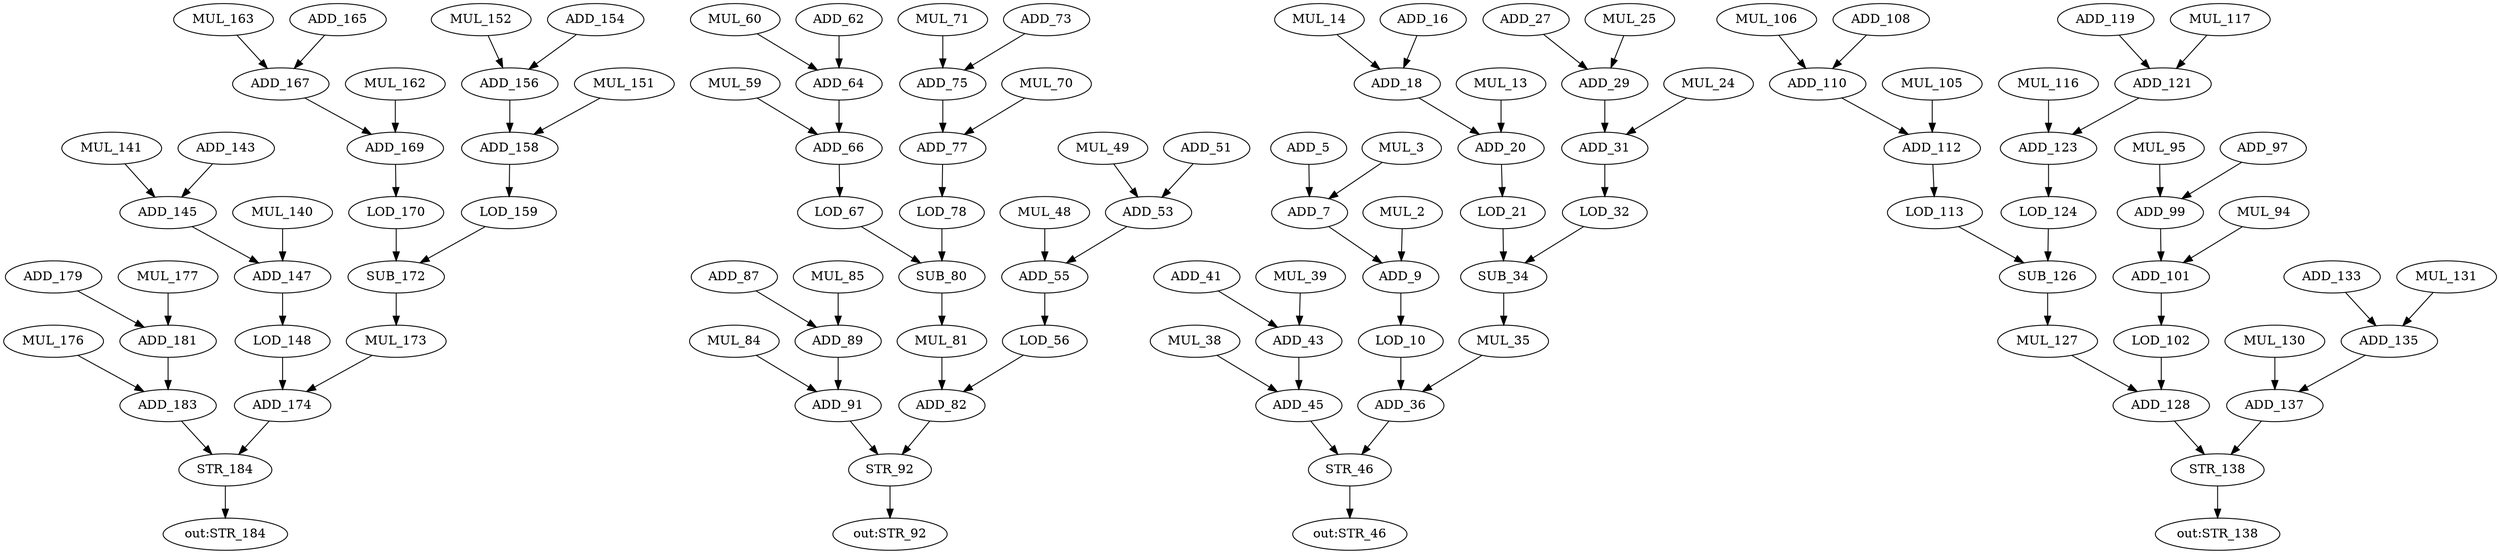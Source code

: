 strict digraph "interpolate_aux" {
ADD_158 [label=ADD_158];
ADD_147 [label=ADD_147];
ADD_145 [label=ADD_145];
ADD_53 [label=ADD_53];
ADD_179 [label=ADD_179];
SUB_172 [label=SUB_172];
LOD_32 [label=LOD_32];
LOD_21 [label=LOD_21];
MUL_116 [label=MUL_116];
SUB_34 [label=SUB_34];
ADD_119 [label=ADD_119];
SUB_80 [label=SUB_80];
ADD_156 [label=ADD_156];
ADD_41 [label=ADD_41];
MUL_95 [label=MUL_95];
ADD_31 [label=ADD_31];
MUL_176 [label=MUL_176];
MUL_130 [label=MUL_130];
MUL_71 [label=MUL_71];
MUL_48 [label=MUL_48];
ADD_27 [label=ADD_27];
MUL_163 [label=MUL_163];
ADD_99 [label=ADD_99];
MUL_60 [label=MUL_60];
ADD_169 [label=ADD_169];
ADD_45 [label=ADD_45];
ADD_75 [label=ADD_75];
MUL_84 [label=MUL_84];
LOD_159 [label=LOD_159];
ADD_89 [label=ADD_89];
MUL_14 [label=MUL_14];
ADD_181 [label=ADD_181];
ADD_165 [label=ADD_165];
LOD_67 [label=LOD_67];
LOD_170 [label=LOD_170];
ADD_110 [label=ADD_110];
LOD_10 [label=LOD_10];
MUL_35 [label=MUL_35];
ADD_29 [label=ADD_29];
MUL_59 [label=MUL_59];
ADD_16 [label=ADD_16];
ADD_133 [label=ADD_133];
SUB_126 [label=SUB_126];
MUL_105 [label=MUL_105];
STR_138 [label=STR_138];
ADD_135 [label=ADD_135];
ADD_87 [label=ADD_87];
ADD_18 [label=ADD_18];
MUL_85 [label=MUL_85];
MUL_24 [label=MUL_24];
ADD_66 [label=ADD_66];
ADD_5 [label=ADD_5];
MUL_177 [label=MUL_177];
ADD_137 [label=ADD_137];
MUL_117 [label=MUL_117];
LOD_56 [label=LOD_56];
ADD_112 [label=ADD_112];
ADD_73 [label=ADD_73];
ADD_174 [label=ADD_174];
MUL_49 [label=MUL_49];
ADD_77 [label=ADD_77];
MUL_38 [label=MUL_38];
ADD_183 [label=ADD_183];
MUL_140 [label=MUL_140];
ADD_82 [label=ADD_82];
MUL_81 [label=MUL_81];
MUL_106 [label=MUL_106];
MUL_151 [label=MUL_151];
ADD_7 [label=ADD_7];
ADD_9 [label=ADD_9];
ADD_128 [label=ADD_128];
ADD_91 [label=ADD_91];
ADD_123 [label=ADD_123];
MUL_131 [label=MUL_131];
MUL_141 [label=MUL_141];
ADD_62 [label=ADD_62];
ADD_143 [label=ADD_143];
ADD_64 [label=ADD_64];
STR_92 [label=STR_92];
MUL_2 [label=MUL_2];
ADD_43 [label=ADD_43];
MUL_39 [label=MUL_39];
ADD_167 [label=ADD_167];
ADD_55 [label=ADD_55];
ADD_108 [label=ADD_108];
MUL_25 [label=MUL_25];
ADD_121 [label=ADD_121];
MUL_13 [label=MUL_13];
ADD_97 [label=ADD_97];
LOD_113 [label=LOD_113];
MUL_162 [label=MUL_162];
STR_46 [label=STR_46];
MUL_152 [label=MUL_152];
MUL_70 [label=MUL_70];
LOD_78 [label=LOD_78];
ADD_36 [label=ADD_36];
LOD_148 [label=LOD_148];
ADD_51 [label=ADD_51];
MUL_94 [label=MUL_94];
MUL_3 [label=MUL_3];
MUL_173 [label=MUL_173];
STR_184 [label=STR_184];
LOD_124 [label=LOD_124];
ADD_154 [label=ADD_154];
ADD_101 [label=ADD_101];
MUL_127 [label=MUL_127];
ADD_20 [label=ADD_20];
LOD_102 [label=LOD_102];
"out:STR_138";
"out:STR_92";
"out:STR_46";
"out:STR_184";
ADD_158 -> LOD_159  [name=61];
ADD_147 -> LOD_148  [name=30];
ADD_145 -> ADD_147  [name=71];
ADD_53 -> ADD_55  [name=85];
ADD_179 -> ADD_181  [name=78];
SUB_172 -> MUL_173  [name=51];
LOD_32 -> SUB_34  [name=32];
LOD_21 -> SUB_34  [name=2];
MUL_116 -> ADD_123  [name=8];
SUB_34 -> MUL_35  [name=92];
ADD_119 -> ADD_121  [name=21];
SUB_80 -> MUL_81  [name=10];
ADD_156 -> ADD_158  [name=100];
ADD_41 -> ADD_43  [name=53];
MUL_95 -> ADD_99  [name=49];
ADD_31 -> LOD_32  [name=36];
MUL_176 -> ADD_183  [name=39];
MUL_130 -> ADD_137  [name=94];
MUL_71 -> ADD_75  [name=72];
MUL_48 -> ADD_55  [name=82];
ADD_27 -> ADD_29  [name=73];
MUL_163 -> ADD_167  [name=87];
ADD_99 -> ADD_101  [name=52];
MUL_60 -> ADD_64  [name=69];
ADD_169 -> LOD_170  [name=16];
ADD_45 -> STR_46  [name=12];
ADD_75 -> ADD_77  [name=15];
MUL_84 -> ADD_91  [name=20];
LOD_159 -> SUB_172  [name=7];
ADD_89 -> ADD_91  [name=37];
MUL_14 -> ADD_18  [name=67];
ADD_181 -> ADD_183  [name=81];
ADD_165 -> ADD_167  [name=50];
LOD_67 -> SUB_80  [name=45];
LOD_170 -> SUB_172  [name=6];
ADD_110 -> ADD_112  [name=102];
LOD_10 -> ADD_36  [name=19];
MUL_35 -> ADD_36  [name=28];
ADD_29 -> ADD_31  [name=29];
MUL_59 -> ADD_66  [name=27];
ADD_16 -> ADD_18  [name=14];
ADD_133 -> ADD_135  [name=75];
SUB_126 -> MUL_127  [name=93];
MUL_105 -> ADD_112  [name=56];
STR_138 -> "out:STR_138";
ADD_135 -> ADD_137  [name=89];
ADD_87 -> ADD_89  [name=48];
ADD_18 -> ADD_20  [name=47];
MUL_85 -> ADD_89  [name=1];
MUL_24 -> ADD_31  [name=4];
ADD_66 -> LOD_67  [name=80];
ADD_5 -> ADD_7  [name=23];
MUL_177 -> ADD_181  [name=84];
ADD_137 -> STR_138  [name=101];
MUL_117 -> ADD_121  [name=70];
LOD_56 -> ADD_82  [name=18];
ADD_112 -> LOD_113  [name=9];
ADD_73 -> ADD_75  [name=65];
ADD_174 -> STR_184  [name=95];
MUL_49 -> ADD_53  [name=60];
ADD_77 -> LOD_78  [name=35];
MUL_38 -> ADD_45  [name=55];
ADD_183 -> STR_184  [name=42];
MUL_140 -> ADD_147  [name=97];
ADD_82 -> STR_92  [name=22];
MUL_81 -> ADD_82  [name=103];
MUL_106 -> ADD_110  [name=3];
MUL_151 -> ADD_158  [name=58];
ADD_7 -> ADD_9  [name=44];
ADD_9 -> LOD_10  [name=68];
ADD_128 -> STR_138  [name=96];
ADD_91 -> STR_92  [name=0];
ADD_123 -> LOD_124  [name=79];
MUL_131 -> ADD_135  [name=34];
MUL_141 -> ADD_145  [name=25];
ADD_62 -> ADD_64  [name=43];
ADD_143 -> ADD_145  [name=11];
ADD_64 -> ADD_66  [name=31];
STR_92 -> "out:STR_92";
MUL_2 -> ADD_9  [name=83];
ADD_43 -> ADD_45  [name=46];
MUL_39 -> ADD_43  [name=98];
ADD_167 -> ADD_169  [name=91];
ADD_55 -> LOD_56  [name=66];
ADD_108 -> ADD_110  [name=88];
MUL_25 -> ADD_29  [name=57];
ADD_121 -> ADD_123  [name=54];
MUL_13 -> ADD_20  [name=76];
ADD_97 -> ADD_99  [name=62];
LOD_113 -> SUB_126  [name=17];
MUL_162 -> ADD_169  [name=38];
STR_46 -> "out:STR_46";
MUL_152 -> ADD_156  [name=41];
MUL_70 -> ADD_77  [name=33];
LOD_78 -> SUB_80  [name=90];
ADD_36 -> STR_46  [name=24];
LOD_148 -> ADD_174  [name=63];
ADD_51 -> ADD_53  [name=86];
MUL_94 -> ADD_101  [name=77];
MUL_3 -> ADD_7  [name=5];
MUL_173 -> ADD_174  [name=13];
STR_184 -> "out:STR_184";
LOD_124 -> SUB_126  [name=40];
ADD_154 -> ADD_156  [name=59];
ADD_101 -> LOD_102  [name=74];
MUL_127 -> ADD_128  [name=64];
ADD_20 -> LOD_21  [name=26];
LOD_102 -> ADD_128  [name=99];
}
